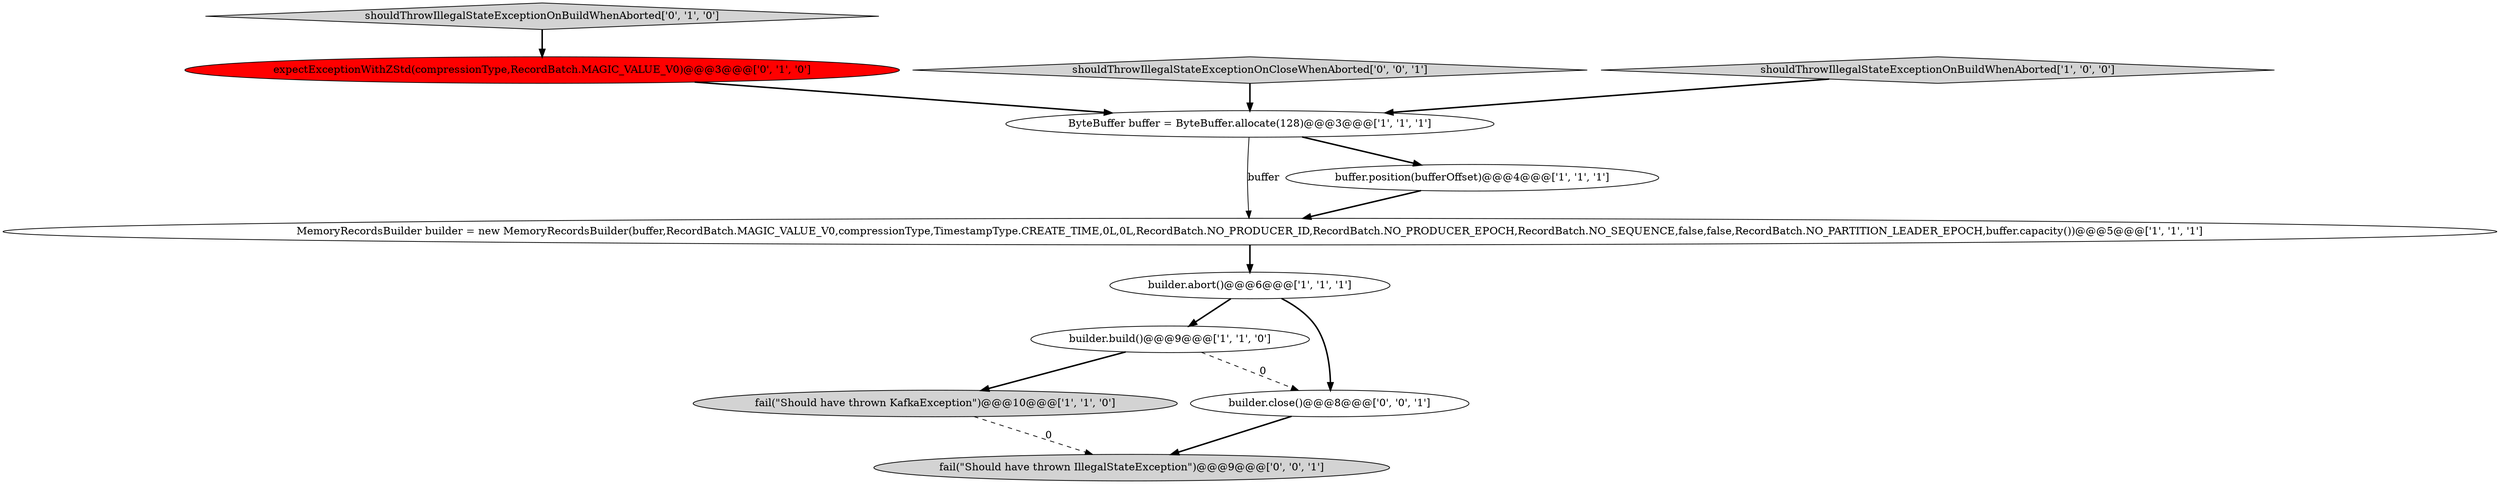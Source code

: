 digraph {
9 [style = filled, label = "fail(\"Should have thrown IllegalStateException\")@@@9@@@['0', '0', '1']", fillcolor = lightgray, shape = ellipse image = "AAA0AAABBB3BBB"];
0 [style = filled, label = "builder.build()@@@9@@@['1', '1', '0']", fillcolor = white, shape = ellipse image = "AAA0AAABBB1BBB"];
1 [style = filled, label = "MemoryRecordsBuilder builder = new MemoryRecordsBuilder(buffer,RecordBatch.MAGIC_VALUE_V0,compressionType,TimestampType.CREATE_TIME,0L,0L,RecordBatch.NO_PRODUCER_ID,RecordBatch.NO_PRODUCER_EPOCH,RecordBatch.NO_SEQUENCE,false,false,RecordBatch.NO_PARTITION_LEADER_EPOCH,buffer.capacity())@@@5@@@['1', '1', '1']", fillcolor = white, shape = ellipse image = "AAA0AAABBB1BBB"];
8 [style = filled, label = "expectExceptionWithZStd(compressionType,RecordBatch.MAGIC_VALUE_V0)@@@3@@@['0', '1', '0']", fillcolor = red, shape = ellipse image = "AAA1AAABBB2BBB"];
4 [style = filled, label = "fail(\"Should have thrown KafkaException\")@@@10@@@['1', '1', '0']", fillcolor = lightgray, shape = ellipse image = "AAA0AAABBB1BBB"];
3 [style = filled, label = "builder.abort()@@@6@@@['1', '1', '1']", fillcolor = white, shape = ellipse image = "AAA0AAABBB1BBB"];
5 [style = filled, label = "buffer.position(bufferOffset)@@@4@@@['1', '1', '1']", fillcolor = white, shape = ellipse image = "AAA0AAABBB1BBB"];
7 [style = filled, label = "shouldThrowIllegalStateExceptionOnBuildWhenAborted['0', '1', '0']", fillcolor = lightgray, shape = diamond image = "AAA0AAABBB2BBB"];
10 [style = filled, label = "shouldThrowIllegalStateExceptionOnCloseWhenAborted['0', '0', '1']", fillcolor = lightgray, shape = diamond image = "AAA0AAABBB3BBB"];
2 [style = filled, label = "shouldThrowIllegalStateExceptionOnBuildWhenAborted['1', '0', '0']", fillcolor = lightgray, shape = diamond image = "AAA0AAABBB1BBB"];
11 [style = filled, label = "builder.close()@@@8@@@['0', '0', '1']", fillcolor = white, shape = ellipse image = "AAA0AAABBB3BBB"];
6 [style = filled, label = "ByteBuffer buffer = ByteBuffer.allocate(128)@@@3@@@['1', '1', '1']", fillcolor = white, shape = ellipse image = "AAA0AAABBB1BBB"];
1->3 [style = bold, label=""];
3->11 [style = bold, label=""];
5->1 [style = bold, label=""];
6->5 [style = bold, label=""];
4->9 [style = dashed, label="0"];
8->6 [style = bold, label=""];
0->11 [style = dashed, label="0"];
7->8 [style = bold, label=""];
0->4 [style = bold, label=""];
11->9 [style = bold, label=""];
2->6 [style = bold, label=""];
10->6 [style = bold, label=""];
6->1 [style = solid, label="buffer"];
3->0 [style = bold, label=""];
}
